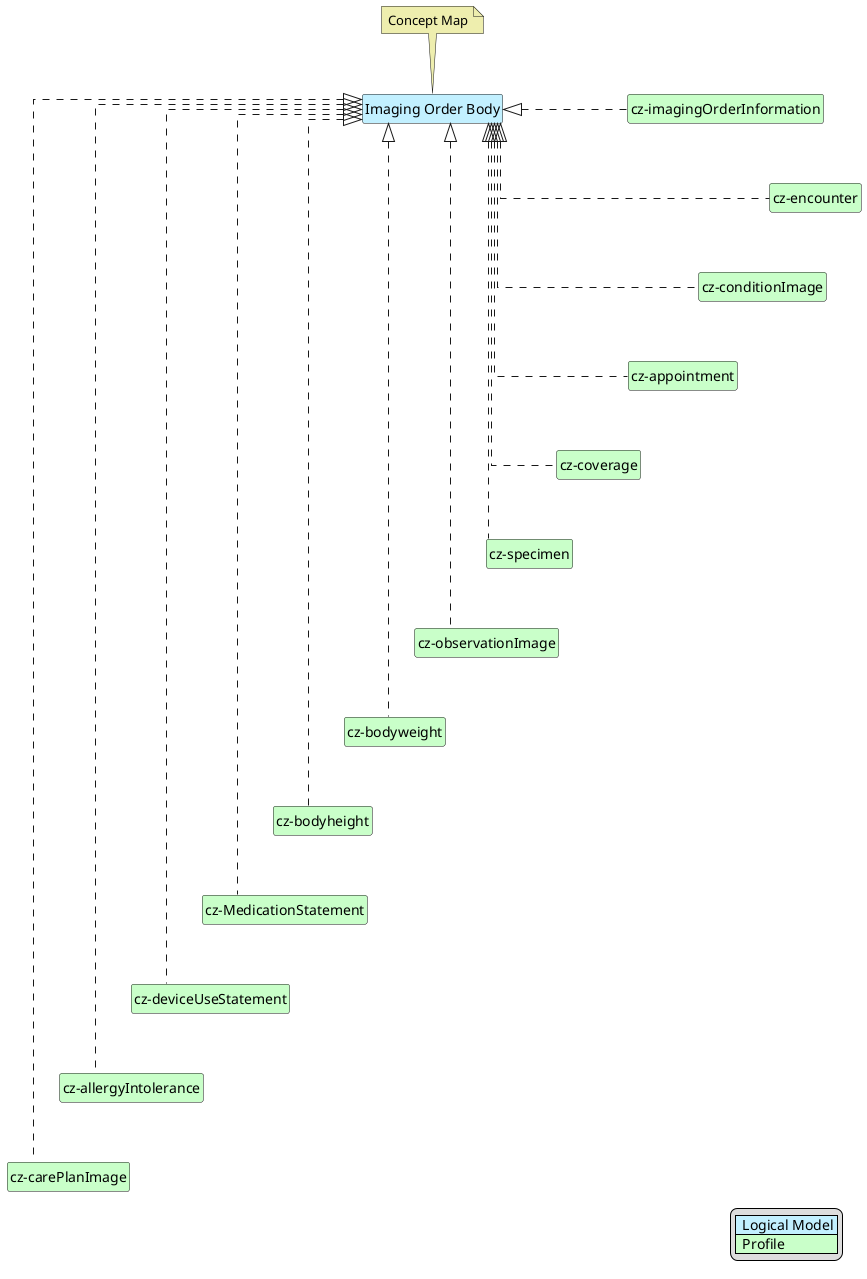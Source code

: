 @startuml
hide circle
hide stereotype
hide members
hide methods
skinparam linetype ortho
skinparam class {
BackgroundColor<<LogicalModel>> #APPLICATION
BackgroundColor<<Profile>> #TECHNOLOGY
}
legend right
| <#APPLICATION>  Logical Model |
| <#TECHNOLOGY>  Profile |
endlegend
class "Imaging Order Body" <<LogicalModel>> [[StructureDefinition-BodyImageOrderCz.html]]
note top #EEEEAE [[ConceptMap-BodyImagingOrder2FHIR-cz.html]]
Concept Map
endnote

class "cz-imagingOrderInformation" <<Profile>> [[StructureDefinition-cz-imagingOrderInformation.html]]
class "cz-conditionImage" <<Profile>> [[StructureDefinition-cz-conditionImage.html]]
class "cz-encounter" <<Profile>> [[StructureDefinition-cz-encounter.html]]
class "cz-coverage" <<Profile>> [[https://build.fhir.org/ig/HL7-cz/cz-core/StructureDefinition-cz-coverage.html]]
class "cz-appointment" <<Profile>> [[StructureDefinition-cz-appointment.html]]
class "cz-specimen" <<Profile>> [[https://build.fhir.org/ig/HL7-cz/cz-core/StructureDefinition-cz-specimen.html]]
class "cz-observationImage" <<Profile>> [[StructureDefinition-cz-observationImage.html]]
class "cz-bodyweight" <<Profile>> [[StructureDefinition-cz-bodyweight.html]]
class "cz-bodyheight" <<Profile>> [[StructureDefinition-cz-bodyheight.html]]
class "cz-MedicationStatement" <<Profile>> [[https://build.fhir.org/ig/HL7-cz/cz-core/StructureDefinition-cz-MedicationStatement.html]]
class "cz-deviceUseStatement" <<Profile>> [[StructureDefinition-cz-deviceUseStatement.html]]
class "cz-allergyIntolerance" <<Profile>> [[https://build.fhir.org/ig/HL7-cz/cz-core/StructureDefinition-cz-allergyIntolerance.html]]
class "cz-carePlanImage" <<Profile>> [[StructureDefinition-cz-carePlanImage.html]]

"Imaging Order Body" <|. "cz-imagingOrderInformation"
"Imaging Order Body" <|. "cz-appointment"
"Imaging Order Body" <|. "cz-coverage"
"Imaging Order Body" <|. "cz-conditionImage"
"Imaging Order Body" <|. "cz-encounter"
"Imaging Order Body" <|. "cz-specimen"
"Imaging Order Body" <|. "cz-observationImage"
"Imaging Order Body" <|. "cz-bodyweight"
"Imaging Order Body" <|. "cz-bodyheight"
"Imaging Order Body" <|. "cz-MedicationStatement"
"Imaging Order Body" <|. "cz-deviceUseStatement"
"Imaging Order Body" <|. "cz-allergyIntolerance"
"Imaging Order Body" <|. "cz-carePlanImage"

"cz-imagingOrderInformation" -d[hidden]-> "cz-encounter"
"cz-encounter" -d[hidden]-> "cz-conditionImage"
"cz-conditionImage" -d[hidden]-> "cz-appointment"
"cz-appointment" -d[hidden]-> "cz-coverage"
"cz-coverage" -d[hidden]-> "cz-specimen"
"cz-specimen" -d[hidden]-> "cz-observationImage"
"cz-observationImage" -d[hidden]-> "cz-bodyweight"
"cz-bodyweight" -d[hidden]-> "cz-bodyheight"
"cz-bodyheight" -d[hidden]-> "cz-MedicationStatement"
"cz-MedicationStatement" -d[hidden]-> "cz-deviceUseStatement"
"cz-deviceUseStatement" -d[hidden]-> "cz-allergyIntolerance"
"cz-allergyIntolerance" -d[hidden]-> "cz-carePlanImage"

@enduml
